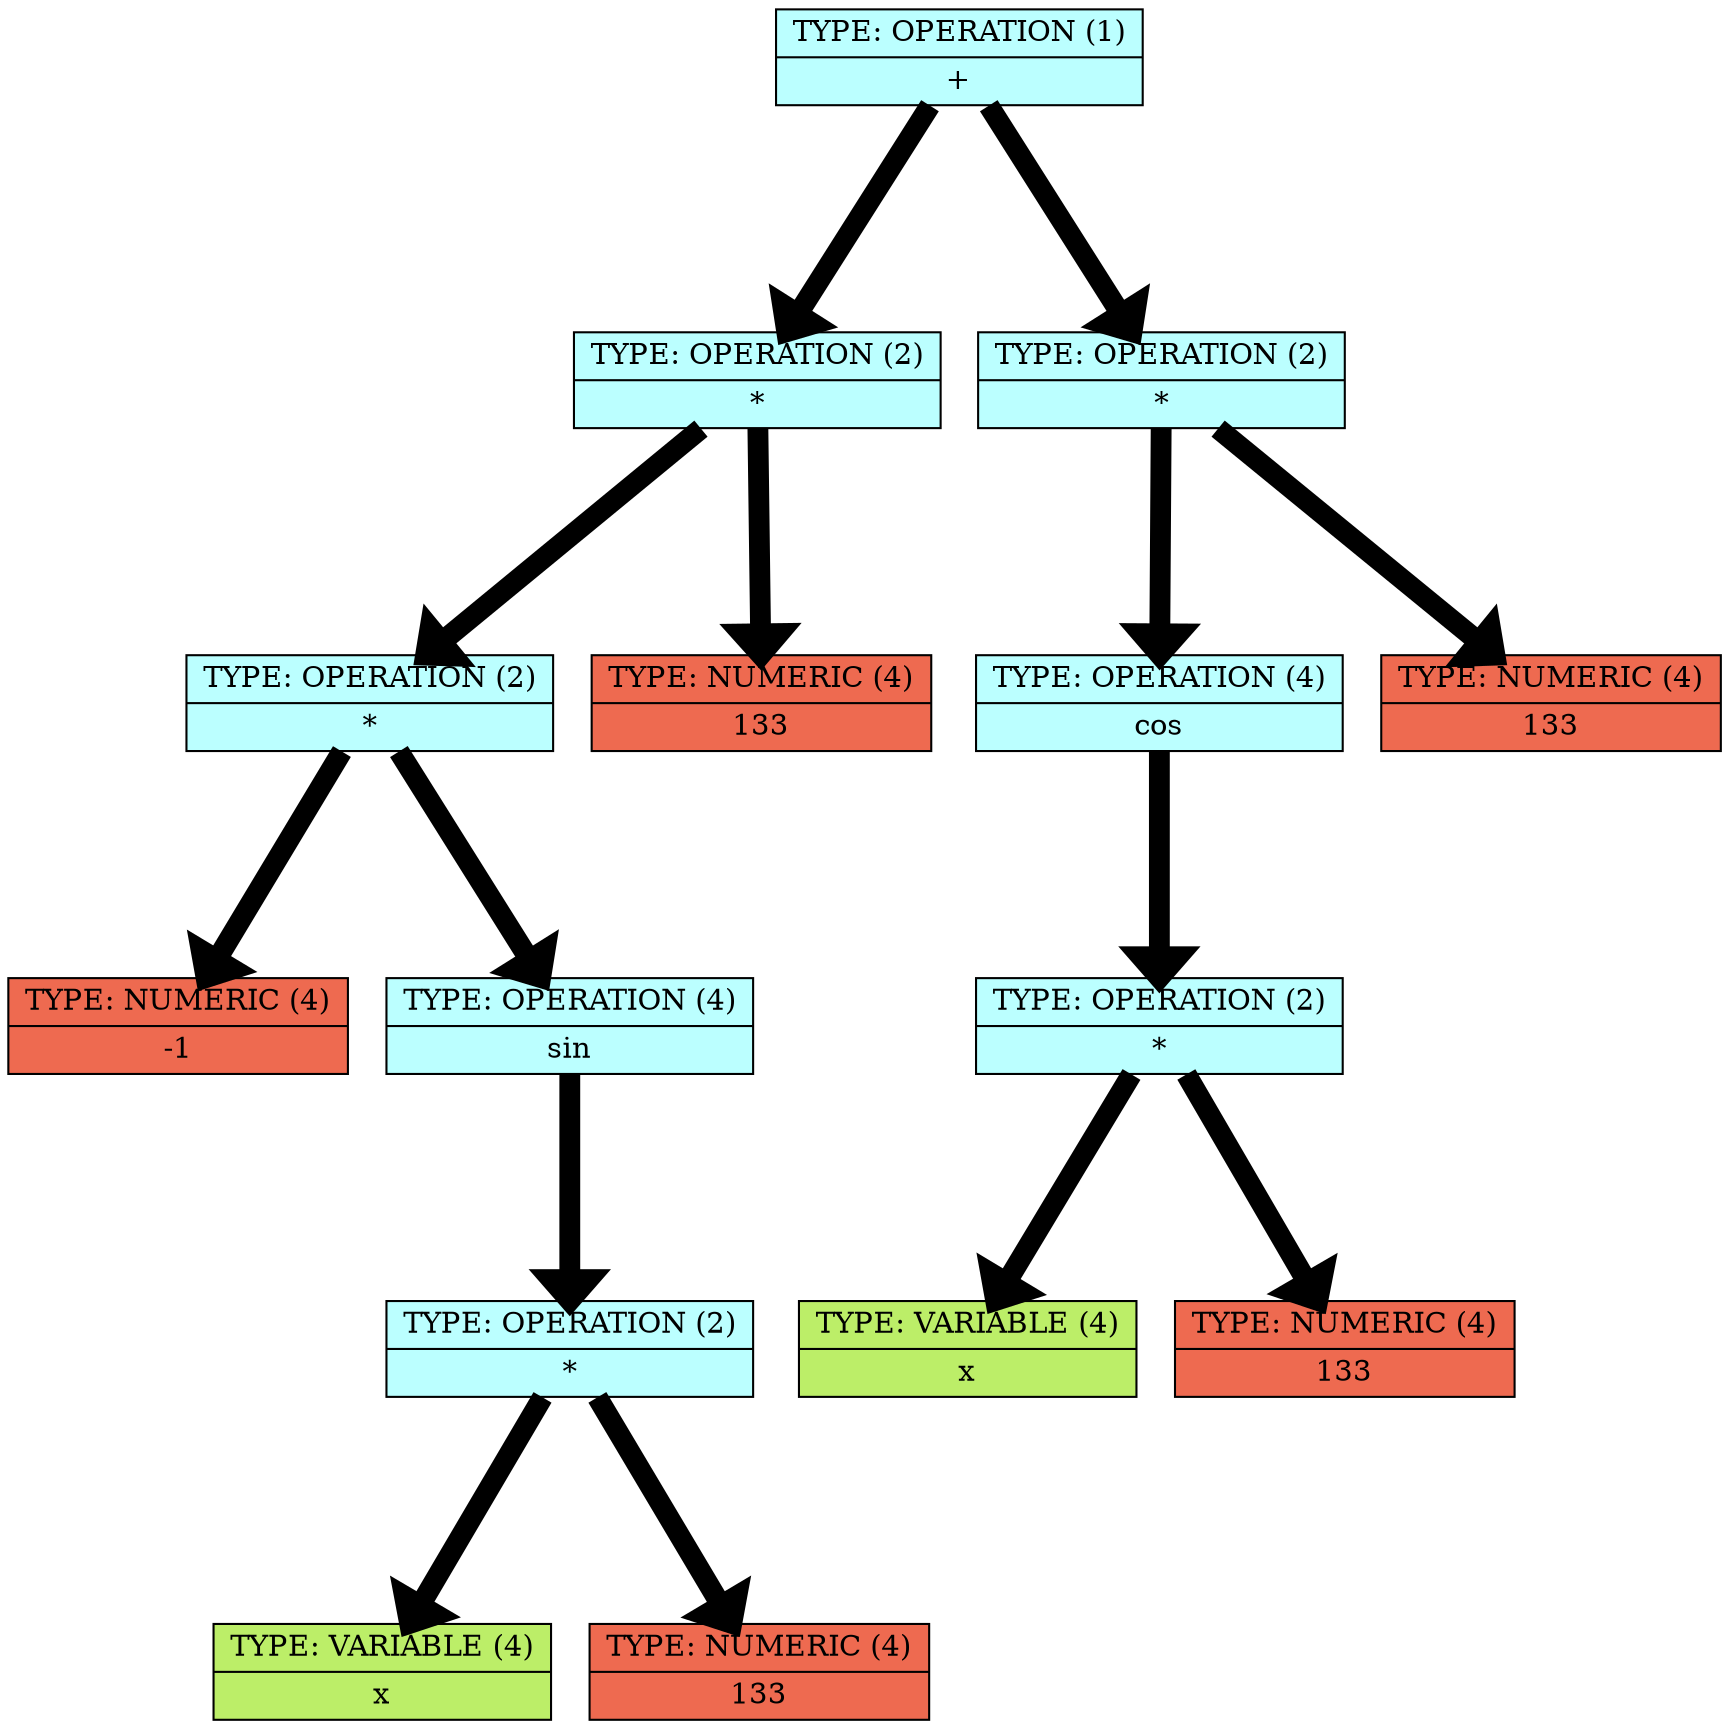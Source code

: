 digraph structs {    
rankdir = TB;        
graph [dpi = 200];   
ranksep = 1.5;       
edge[penwidth = 10]; 
cell0 [style = filled, color = black, shape=record, 
fillcolor = paleturquoise1, label = " { <ptr> TYPE: OPERATION (1) | +} " ];                         
cell1 [style = filled, color = black, shape=record, 
fillcolor = paleturquoise1, label = " { <ptr> TYPE: OPERATION (2) | *} " ];                         
cell2 [style = filled, color = black, shape=record, 
fillcolor = paleturquoise1, label = " { <ptr> TYPE: OPERATION (2) | *} " ];                         
cell3 [style = filled, color = black, shape=record, 
fillcolor = coral2, label = " { <ptr> TYPE: NUMERIC (4) | -1} " ];                         
cell4 [style = filled, color = black, shape=record, 
fillcolor = paleturquoise1, label = " { <ptr> TYPE: OPERATION (4) | sin} " ];                         
cell5 [style = filled, color = black, shape=record, 
fillcolor = paleturquoise1, label = " { <ptr> TYPE: OPERATION (2) | *} " ];                         
cell6 [style = filled, color = black, shape=record, 
fillcolor = darkolivegreen2, label = " { <ptr> TYPE: VARIABLE (4) | x} " ];                         
cell7 [style = filled, color = black, shape=record, 
fillcolor = coral2, label = " { <ptr> TYPE: NUMERIC (4) | 133} " ];                         
cell8 [style = filled, color = black, shape=record, 
fillcolor = coral2, label = " { <ptr> TYPE: NUMERIC (4) | 133} " ];                         
cell9 [style = filled, color = black, shape=record, 
fillcolor = paleturquoise1, label = " { <ptr> TYPE: OPERATION (2) | *} " ];                         
cell10 [style = filled, color = black, shape=record, 
fillcolor = paleturquoise1, label = " { <ptr> TYPE: OPERATION (4) | cos} " ];                         
cell11 [style = filled, color = black, shape=record, 
fillcolor = paleturquoise1, label = " { <ptr> TYPE: OPERATION (2) | *} " ];                         
cell12 [style = filled, color = black, shape=record, 
fillcolor = darkolivegreen2, label = " { <ptr> TYPE: VARIABLE (4) | x} " ];                         
cell13 [style = filled, color = black, shape=record, 
fillcolor = coral2, label = " { <ptr> TYPE: NUMERIC (4) | 133} " ];                         
cell14 [style = filled, color = black, shape=record, 
fillcolor = coral2, label = " { <ptr> TYPE: NUMERIC (4) | 133} " ];                         
cell0 -> cell1;
cell1 -> cell2;
cell2 -> cell3;
cell2 -> cell4;
cell4 -> cell5;
cell5 -> cell6;
cell5 -> cell7;
cell1 -> cell8;
cell0 -> cell9;
cell9 -> cell10;
cell10 -> cell11;
cell11 -> cell12;
cell11 -> cell13;
cell9 -> cell14;
}
